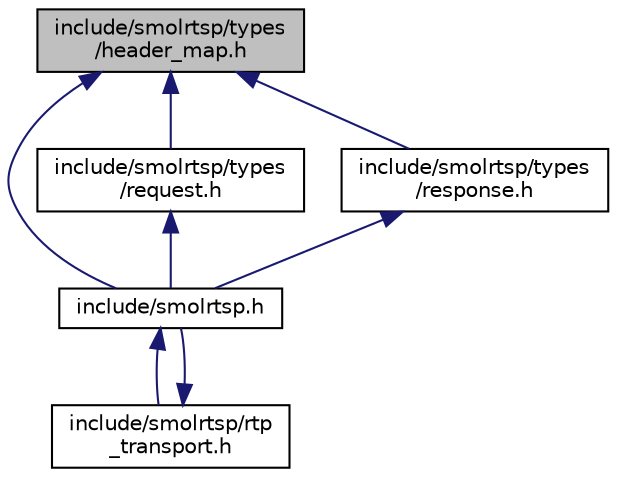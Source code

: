 digraph "include/smolrtsp/types/header_map.h"
{
 // LATEX_PDF_SIZE
  edge [fontname="Helvetica",fontsize="10",labelfontname="Helvetica",labelfontsize="10"];
  node [fontname="Helvetica",fontsize="10",shape=record];
  Node1 [label="include/smolrtsp/types\l/header_map.h",height=0.2,width=0.4,color="black", fillcolor="grey75", style="filled", fontcolor="black",tooltip=" "];
  Node1 -> Node2 [dir="back",color="midnightblue",fontsize="10",style="solid",fontname="Helvetica"];
  Node2 [label="include/smolrtsp.h",height=0.2,width=0.4,color="black", fillcolor="white", style="filled",URL="$smolrtsp_8h.html",tooltip=" "];
  Node2 -> Node3 [dir="back",color="midnightblue",fontsize="10",style="solid",fontname="Helvetica"];
  Node3 [label="include/smolrtsp/rtp\l_transport.h",height=0.2,width=0.4,color="black", fillcolor="white", style="filled",URL="$rtp__transport_8h.html",tooltip=" "];
  Node3 -> Node2 [dir="back",color="midnightblue",fontsize="10",style="solid",fontname="Helvetica"];
  Node1 -> Node4 [dir="back",color="midnightblue",fontsize="10",style="solid",fontname="Helvetica"];
  Node4 [label="include/smolrtsp/types\l/request.h",height=0.2,width=0.4,color="black", fillcolor="white", style="filled",URL="$request_8h.html",tooltip=" "];
  Node4 -> Node2 [dir="back",color="midnightblue",fontsize="10",style="solid",fontname="Helvetica"];
  Node1 -> Node5 [dir="back",color="midnightblue",fontsize="10",style="solid",fontname="Helvetica"];
  Node5 [label="include/smolrtsp/types\l/response.h",height=0.2,width=0.4,color="black", fillcolor="white", style="filled",URL="$response_8h.html",tooltip=" "];
  Node5 -> Node2 [dir="back",color="midnightblue",fontsize="10",style="solid",fontname="Helvetica"];
}

